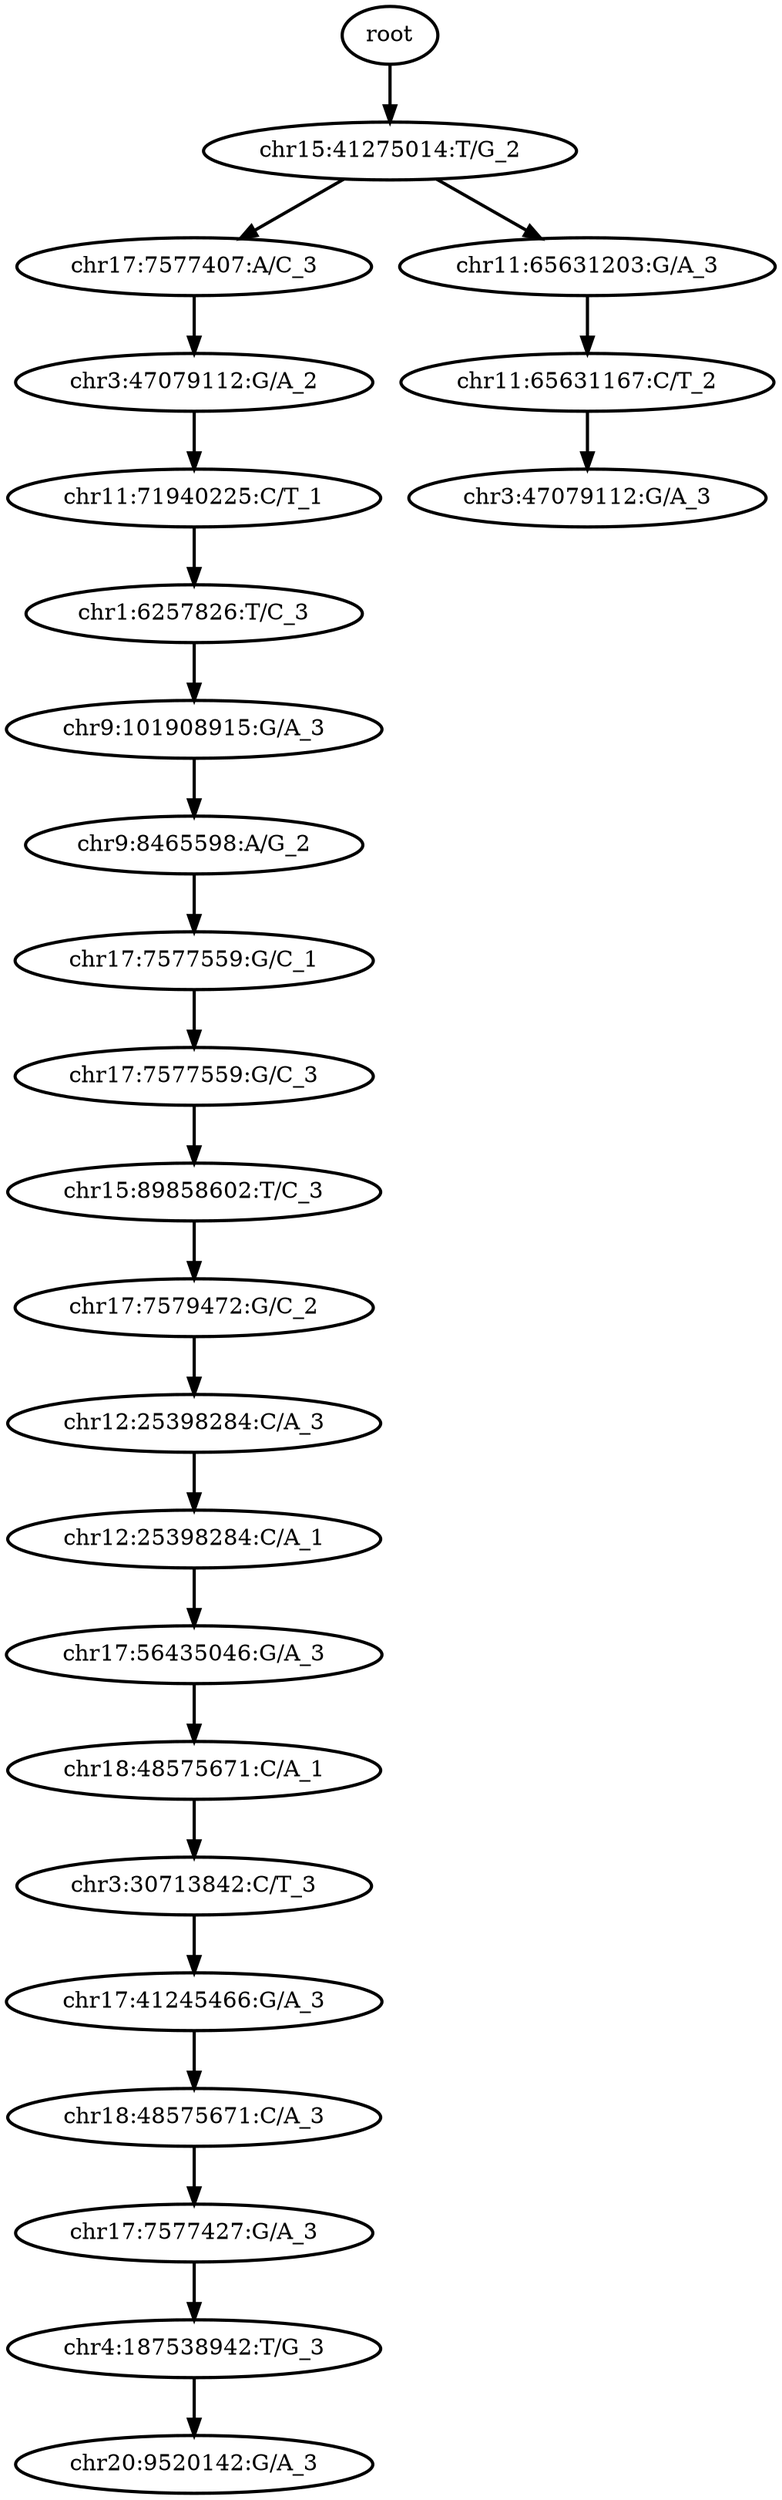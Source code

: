 digraph N {
	overlap="false"
	rankdir="TB"
	0 [label="root", style="bold"];
	1 [label="chr15:41275014:T/G_2", style="bold"];
	2 [label="chr17:7577407:A/C_3", style="bold"];
	3 [label="chr3:47079112:G/A_2", style="bold"];
	4 [label="chr11:71940225:C/T_1", style="bold"];
	5 [label="chr1:6257826:T/C_3", style="bold"];
	6 [label="chr9:101908915:G/A_3", style="bold"];
	7 [label="chr9:8465598:A/G_2", style="bold"];
	8 [label="chr17:7577559:G/C_1", style="bold"];
	9 [label="chr17:7577559:G/C_3", style="bold"];
	10 [label="chr15:89858602:T/C_3", style="bold"];
	11 [label="chr17:7579472:G/C_2", style="bold"];
	12 [label="chr12:25398284:C/A_3", style="bold"];
	13 [label="chr12:25398284:C/A_1", style="bold"];
	14 [label="chr17:56435046:G/A_3", style="bold"];
	15 [label="chr18:48575671:C/A_1", style="bold"];
	16 [label="chr3:30713842:C/T_3", style="bold"];
	17 [label="chr17:41245466:G/A_3", style="bold"];
	18 [label="chr18:48575671:C/A_3", style="bold"];
	19 [label="chr17:7577427:G/A_3", style="bold"];
	20 [label="chr4:187538942:T/G_3", style="bold"];
	21 [label="chr20:9520142:G/A_3", style="bold"];
	22 [label="chr11:65631203:G/A_3", style="bold"];
	23 [label="chr11:65631167:C/T_2", style="bold"];
	24 [label="chr3:47079112:G/A_3", style="bold"];
	0 -> 1 [style="bold"];
	1 -> 2 [style="bold"];
	1 -> 22 [style="bold"];
	2 -> 3 [style="bold"];
	3 -> 4 [style="bold"];
	4 -> 5 [style="bold"];
	5 -> 6 [style="bold"];
	6 -> 7 [style="bold"];
	7 -> 8 [style="bold"];
	8 -> 9 [style="bold"];
	9 -> 10 [style="bold"];
	10 -> 11 [style="bold"];
	11 -> 12 [style="bold"];
	12 -> 13 [style="bold"];
	13 -> 14 [style="bold"];
	14 -> 15 [style="bold"];
	15 -> 16 [style="bold"];
	16 -> 17 [style="bold"];
	17 -> 18 [style="bold"];
	18 -> 19 [style="bold"];
	19 -> 20 [style="bold"];
	20 -> 21 [style="bold"];
	22 -> 23 [style="bold"];
	23 -> 24 [style="bold"];
}